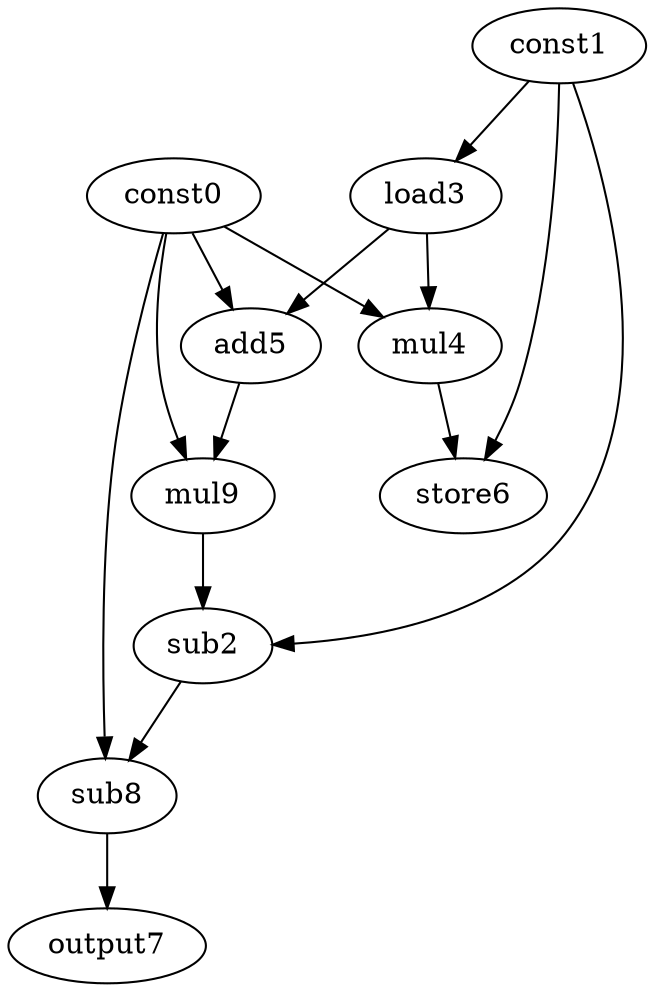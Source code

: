 digraph G { 
const0[opcode=const]; 
const1[opcode=const]; 
sub2[opcode=sub]; 
load3[opcode=load]; 
mul4[opcode=mul]; 
add5[opcode=add]; 
store6[opcode=store]; 
output7[opcode=output]; 
sub8[opcode=sub]; 
mul9[opcode=mul]; 
const1->load3[operand=0];
const0->mul4[operand=0];
load3->mul4[operand=1];
const0->add5[operand=0];
load3->add5[operand=1];
const1->store6[operand=0];
mul4->store6[operand=1];
const0->mul9[operand=0];
add5->mul9[operand=1];
const1->sub2[operand=0];
mul9->sub2[operand=1];
const0->sub8[operand=0];
sub2->sub8[operand=1];
sub8->output7[operand=0];
}
